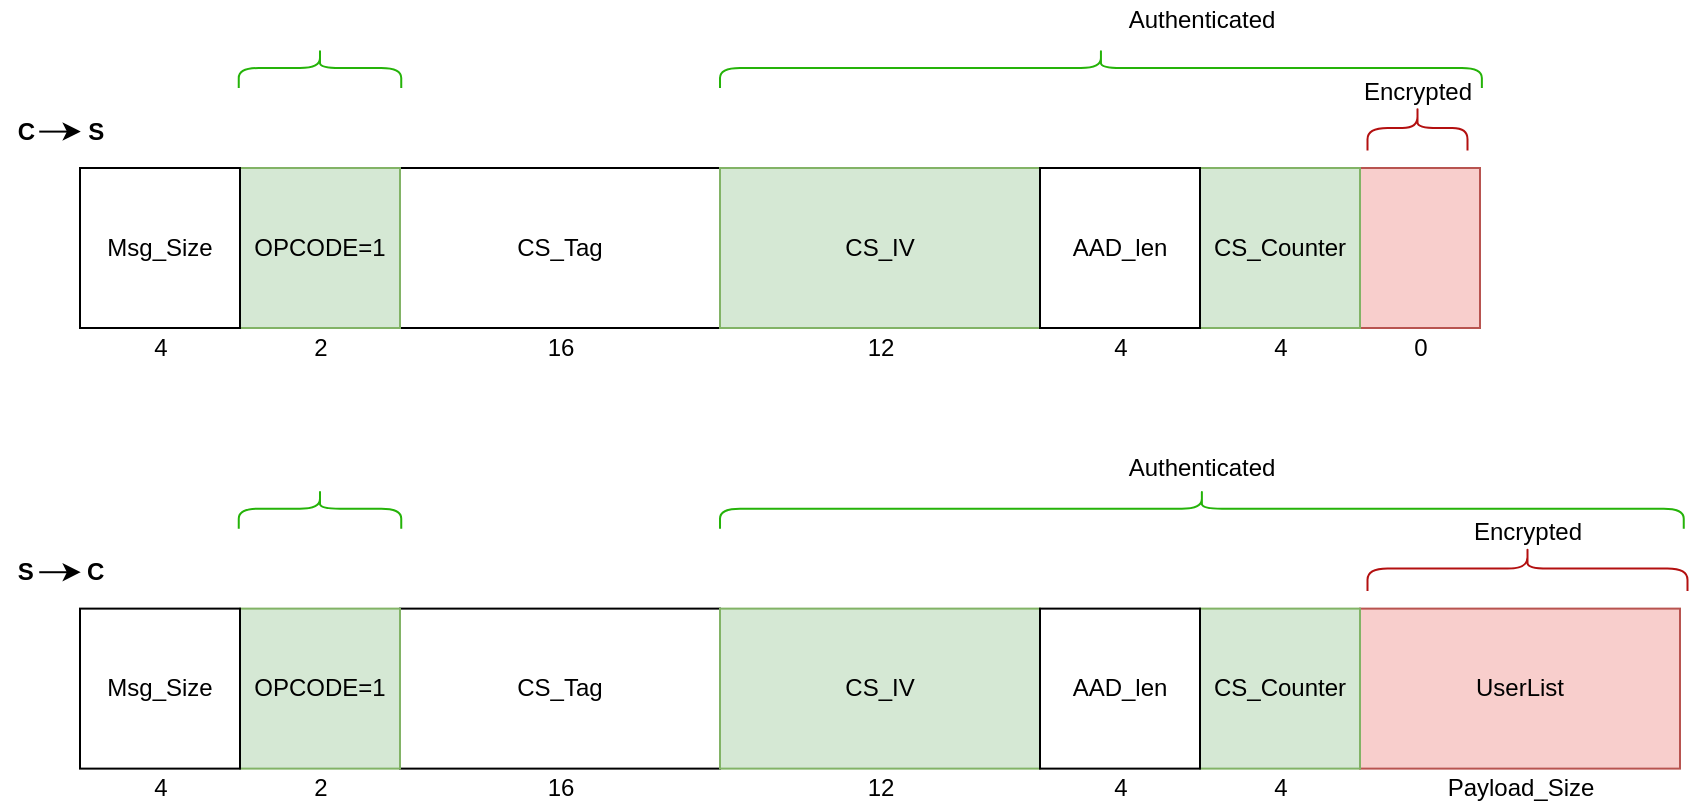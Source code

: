 <mxfile version="14.7.6" type="device"><diagram id="JnsHK4KVEeLFUYIl2cZT" name="Page-1"><mxGraphModel dx="1814" dy="867" grid="1" gridSize="10" guides="1" tooltips="1" connect="1" arrows="1" fold="1" page="1" pageScale="1" pageWidth="850" pageHeight="1100" math="0" shadow="0"><root><mxCell id="0"/><mxCell id="1" parent="0"/><mxCell id="--VPTjSAFyJSEAJb3F61-1" value="CS_Tag" style="rounded=0;whiteSpace=wrap;html=1;" parent="1" vertex="1"><mxGeometry x="80" y="120" width="160" height="80" as="geometry"/></mxCell><mxCell id="--VPTjSAFyJSEAJb3F61-2" value="" style="rounded=0;whiteSpace=wrap;html=1;fillColor=#f8cecc;strokeColor=#b85450;" parent="1" vertex="1"><mxGeometry x="560" y="120" width="60" height="80" as="geometry"/></mxCell><mxCell id="rIUNeXysTbwkUXxr69oF-3" value="CS_IV" style="rounded=0;whiteSpace=wrap;html=1;fillColor=#d5e8d4;strokeColor=#82b366;" parent="1" vertex="1"><mxGeometry x="240" y="120" width="160" height="80" as="geometry"/></mxCell><mxCell id="rIUNeXysTbwkUXxr69oF-11" value="12" style="text;html=1;align=center;verticalAlign=middle;resizable=0;points=[];autosize=1;strokeColor=none;" parent="1" vertex="1"><mxGeometry x="305" y="200" width="30" height="20" as="geometry"/></mxCell><mxCell id="rIUNeXysTbwkUXxr69oF-12" value="16" style="text;html=1;align=center;verticalAlign=middle;resizable=0;points=[];autosize=1;strokeColor=none;" parent="1" vertex="1"><mxGeometry x="145" y="200" width="30" height="20" as="geometry"/></mxCell><mxCell id="rIUNeXysTbwkUXxr69oF-13" value="" style="shape=curlyBracket;whiteSpace=wrap;html=1;rounded=1;flipH=1;rotation=-90;fillColor=none;strokeColor=#25B309;" parent="1" vertex="1"><mxGeometry x="420.47" y="-120.46" width="20" height="380.93" as="geometry"/></mxCell><mxCell id="rIUNeXysTbwkUXxr69oF-17" value="" style="shape=curlyBracket;whiteSpace=wrap;html=1;rounded=1;flipH=1;rotation=-90;fillColor=none;strokeColor=#B31010;" parent="1" vertex="1"><mxGeometry x="577.5" y="75" width="22.5" height="50" as="geometry"/></mxCell><mxCell id="PZgRo28WHfn0_lOXS9-g-5" value="Authenticated" style="text;html=1;strokeColor=none;fillColor=none;align=center;verticalAlign=middle;whiteSpace=wrap;rounded=0;" parent="1" vertex="1"><mxGeometry x="460.94" y="36.38" width="40" height="20" as="geometry"/></mxCell><mxCell id="PZgRo28WHfn0_lOXS9-g-6" value="Encrypted" style="text;html=1;strokeColor=none;fillColor=none;align=center;verticalAlign=middle;whiteSpace=wrap;rounded=0;" parent="1" vertex="1"><mxGeometry x="568.75" y="72" width="40" height="20" as="geometry"/></mxCell><mxCell id="y2I8kCd7YlMg4-HbfQQU-5" value="CS_Counter" style="rounded=0;whiteSpace=wrap;html=1;fillColor=#d5e8d4;strokeColor=#82b366;" parent="1" vertex="1"><mxGeometry x="480" y="120" width="80" height="80" as="geometry"/></mxCell><mxCell id="y2I8kCd7YlMg4-HbfQQU-6" value="OPCODE=1" style="rounded=0;whiteSpace=wrap;html=1;fillColor=#d5e8d4;strokeColor=#82b366;" parent="1" vertex="1"><mxGeometry y="120" width="80" height="80" as="geometry"/></mxCell><mxCell id="y2I8kCd7YlMg4-HbfQQU-9" value="4" style="text;html=1;align=center;verticalAlign=middle;resizable=0;points=[];autosize=1;strokeColor=none;" parent="1" vertex="1"><mxGeometry x="510" y="200" width="20" height="20" as="geometry"/></mxCell><mxCell id="y2I8kCd7YlMg4-HbfQQU-10" value="2" style="text;html=1;align=center;verticalAlign=middle;resizable=0;points=[];autosize=1;strokeColor=none;" parent="1" vertex="1"><mxGeometry x="30" y="200" width="20" height="20" as="geometry"/></mxCell><mxCell id="kLCrnLrss-iTAc0iQ1Ad-3" value="0" style="text;html=1;align=center;verticalAlign=middle;resizable=0;points=[];autosize=1;strokeColor=none;" parent="1" vertex="1"><mxGeometry x="580" y="200" width="20" height="20" as="geometry"/></mxCell><mxCell id="GfHMuGEmGK7sS7E1Cg0a-1" value="" style="shape=curlyBracket;whiteSpace=wrap;html=1;rounded=1;flipH=1;rotation=-90;fillColor=none;strokeColor=#25B309;" parent="1" vertex="1"><mxGeometry x="30.0" y="29.38" width="20" height="81.25" as="geometry"/></mxCell><mxCell id="Okg_Jpw_-6h-A2537YH7-1" value="Msg_Size" style="rounded=0;whiteSpace=wrap;html=1;" parent="1" vertex="1"><mxGeometry x="-80" y="120" width="80" height="80" as="geometry"/></mxCell><mxCell id="Okg_Jpw_-6h-A2537YH7-2" value="4" style="text;html=1;align=center;verticalAlign=middle;resizable=0;points=[];autosize=1;strokeColor=none;" parent="1" vertex="1"><mxGeometry x="-50" y="200" width="20" height="20" as="geometry"/></mxCell><mxCell id="Okg_Jpw_-6h-A2537YH7-4" value="AAD_len" style="rounded=0;whiteSpace=wrap;html=1;" parent="1" vertex="1"><mxGeometry x="400" y="120" width="80" height="80" as="geometry"/></mxCell><mxCell id="Okg_Jpw_-6h-A2537YH7-7" value="4" style="text;html=1;align=center;verticalAlign=middle;resizable=0;points=[];autosize=1;strokeColor=none;" parent="1" vertex="1"><mxGeometry x="430" y="200" width="20" height="20" as="geometry"/></mxCell><mxCell id="ngVbLnE4VcK7GlN2ORJt-1" value="CS_Tag" style="rounded=0;whiteSpace=wrap;html=1;" parent="1" vertex="1"><mxGeometry x="80" y="340.31" width="160" height="80" as="geometry"/></mxCell><mxCell id="ngVbLnE4VcK7GlN2ORJt-2" value="UserList" style="rounded=0;whiteSpace=wrap;html=1;fillColor=#f8cecc;strokeColor=#b85450;" parent="1" vertex="1"><mxGeometry x="560" y="340.31" width="160" height="80" as="geometry"/></mxCell><mxCell id="ngVbLnE4VcK7GlN2ORJt-3" value="CS_IV" style="rounded=0;whiteSpace=wrap;html=1;fillColor=#d5e8d4;strokeColor=#82b366;" parent="1" vertex="1"><mxGeometry x="240" y="340.31" width="160" height="80" as="geometry"/></mxCell><mxCell id="ngVbLnE4VcK7GlN2ORJt-4" value="12" style="text;html=1;align=center;verticalAlign=middle;resizable=0;points=[];autosize=1;strokeColor=none;" parent="1" vertex="1"><mxGeometry x="305" y="420.31" width="30" height="20" as="geometry"/></mxCell><mxCell id="ngVbLnE4VcK7GlN2ORJt-5" value="16" style="text;html=1;align=center;verticalAlign=middle;resizable=0;points=[];autosize=1;strokeColor=none;" parent="1" vertex="1"><mxGeometry x="145" y="420.31" width="30" height="20" as="geometry"/></mxCell><mxCell id="ngVbLnE4VcK7GlN2ORJt-6" value="" style="shape=curlyBracket;whiteSpace=wrap;html=1;rounded=1;flipH=1;rotation=-90;fillColor=none;strokeColor=#25B309;" parent="1" vertex="1"><mxGeometry x="470.94" y="49.38" width="20" height="481.87" as="geometry"/></mxCell><mxCell id="ngVbLnE4VcK7GlN2ORJt-7" value="" style="shape=curlyBracket;whiteSpace=wrap;html=1;rounded=1;flipH=1;rotation=-90;fillColor=none;strokeColor=#B31010;" parent="1" vertex="1"><mxGeometry x="632.5" y="240.31" width="22.5" height="160" as="geometry"/></mxCell><mxCell id="ngVbLnE4VcK7GlN2ORJt-8" value="Authenticated" style="text;html=1;strokeColor=none;fillColor=none;align=center;verticalAlign=middle;whiteSpace=wrap;rounded=0;" parent="1" vertex="1"><mxGeometry x="460.94" y="259.69" width="40" height="20" as="geometry"/></mxCell><mxCell id="ngVbLnE4VcK7GlN2ORJt-9" value="Encrypted" style="text;html=1;strokeColor=none;fillColor=none;align=center;verticalAlign=middle;whiteSpace=wrap;rounded=0;" parent="1" vertex="1"><mxGeometry x="623.75" y="292.31" width="40" height="20" as="geometry"/></mxCell><mxCell id="ngVbLnE4VcK7GlN2ORJt-10" value="CS_Counter" style="rounded=0;whiteSpace=wrap;html=1;fillColor=#d5e8d4;strokeColor=#82b366;" parent="1" vertex="1"><mxGeometry x="480" y="340.31" width="80" height="80" as="geometry"/></mxCell><mxCell id="ngVbLnE4VcK7GlN2ORJt-11" value="OPCODE=1" style="rounded=0;whiteSpace=wrap;html=1;fillColor=#d5e8d4;strokeColor=#82b366;" parent="1" vertex="1"><mxGeometry y="340.31" width="80" height="80" as="geometry"/></mxCell><mxCell id="ngVbLnE4VcK7GlN2ORJt-12" value="4" style="text;html=1;align=center;verticalAlign=middle;resizable=0;points=[];autosize=1;strokeColor=none;" parent="1" vertex="1"><mxGeometry x="510" y="420.31" width="20" height="20" as="geometry"/></mxCell><mxCell id="ngVbLnE4VcK7GlN2ORJt-13" value="2" style="text;html=1;align=center;verticalAlign=middle;resizable=0;points=[];autosize=1;strokeColor=none;" parent="1" vertex="1"><mxGeometry x="30" y="420.31" width="20" height="20" as="geometry"/></mxCell><mxCell id="ngVbLnE4VcK7GlN2ORJt-14" value="Payload_Size" style="text;html=1;align=center;verticalAlign=middle;resizable=0;points=[];autosize=1;strokeColor=none;" parent="1" vertex="1"><mxGeometry x="595" y="420.31" width="90" height="20" as="geometry"/></mxCell><mxCell id="ngVbLnE4VcK7GlN2ORJt-15" value="" style="shape=curlyBracket;whiteSpace=wrap;html=1;rounded=1;flipH=1;rotation=-90;fillColor=none;strokeColor=#25B309;" parent="1" vertex="1"><mxGeometry x="30" y="249.69" width="20" height="81.25" as="geometry"/></mxCell><mxCell id="ngVbLnE4VcK7GlN2ORJt-16" value="Msg_Size" style="rounded=0;whiteSpace=wrap;html=1;" parent="1" vertex="1"><mxGeometry x="-80" y="340.31" width="80" height="80" as="geometry"/></mxCell><mxCell id="ngVbLnE4VcK7GlN2ORJt-17" value="4" style="text;html=1;align=center;verticalAlign=middle;resizable=0;points=[];autosize=1;strokeColor=none;" parent="1" vertex="1"><mxGeometry x="-50" y="420.31" width="20" height="20" as="geometry"/></mxCell><mxCell id="ngVbLnE4VcK7GlN2ORJt-18" value="AAD_len" style="rounded=0;whiteSpace=wrap;html=1;" parent="1" vertex="1"><mxGeometry x="400" y="340.31" width="80" height="80" as="geometry"/></mxCell><mxCell id="ngVbLnE4VcK7GlN2ORJt-19" value="4" style="text;html=1;align=center;verticalAlign=middle;resizable=0;points=[];autosize=1;strokeColor=none;" parent="1" vertex="1"><mxGeometry x="430" y="420.31" width="20" height="20" as="geometry"/></mxCell><mxCell id="ngVbLnE4VcK7GlN2ORJt-20" value="&lt;b&gt;C&amp;nbsp; &amp;nbsp; &amp;nbsp; &amp;nbsp; S&lt;/b&gt;" style="text;html=1;align=center;verticalAlign=middle;resizable=0;points=[];autosize=1;strokeColor=none;" parent="1" vertex="1"><mxGeometry x="-120" y="92" width="60" height="20" as="geometry"/></mxCell><mxCell id="ngVbLnE4VcK7GlN2ORJt-22" value="" style="endArrow=classic;html=1;exitX=0.981;exitY=0;exitDx=0;exitDy=0;exitPerimeter=0;" parent="1" edge="1"><mxGeometry width="50" height="50" relative="1" as="geometry"><mxPoint x="-100.38" y="101.8" as="sourcePoint"/><mxPoint x="-79.62" y="101.8" as="targetPoint"/><Array as="points"><mxPoint x="-89.62" y="101.8"/></Array></mxGeometry></mxCell><mxCell id="ngVbLnE4VcK7GlN2ORJt-23" value="&lt;b&gt;S&amp;nbsp; &amp;nbsp; &amp;nbsp; &amp;nbsp; C&lt;/b&gt;" style="text;html=1;align=center;verticalAlign=middle;resizable=0;points=[];autosize=1;strokeColor=none;" parent="1" vertex="1"><mxGeometry x="-120" y="312.31" width="60" height="20" as="geometry"/></mxCell><mxCell id="ngVbLnE4VcK7GlN2ORJt-24" value="" style="endArrow=classic;html=1;exitX=0.981;exitY=0;exitDx=0;exitDy=0;exitPerimeter=0;" parent="1" edge="1"><mxGeometry width="50" height="50" relative="1" as="geometry"><mxPoint x="-100.38" y="322.11" as="sourcePoint"/><mxPoint x="-79.62" y="322.11" as="targetPoint"/><Array as="points"><mxPoint x="-89.62" y="322.11"/></Array></mxGeometry></mxCell></root></mxGraphModel></diagram></mxfile>